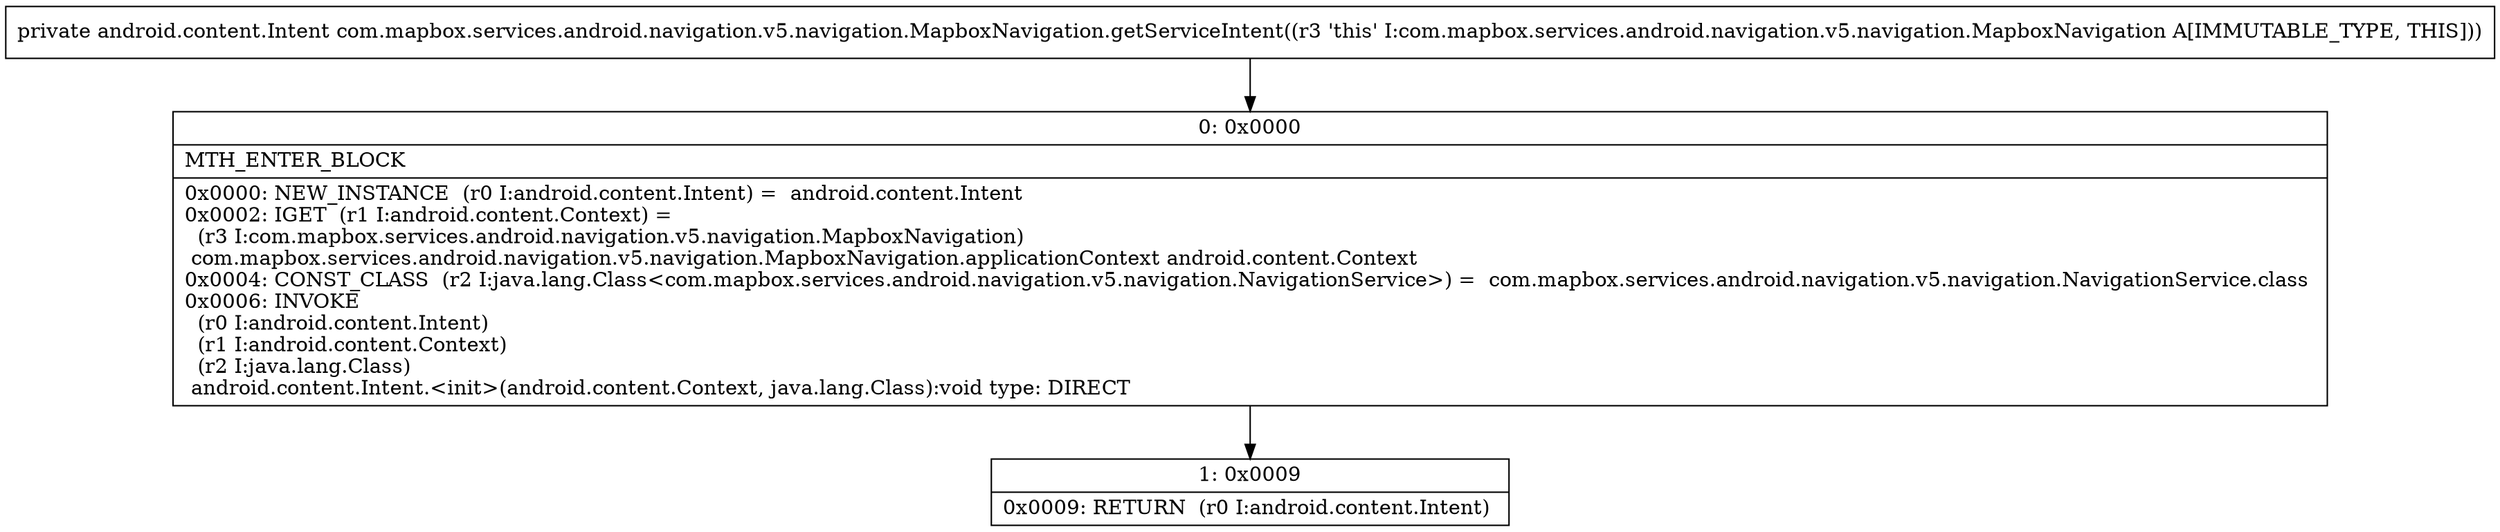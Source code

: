 digraph "CFG forcom.mapbox.services.android.navigation.v5.navigation.MapboxNavigation.getServiceIntent()Landroid\/content\/Intent;" {
Node_0 [shape=record,label="{0\:\ 0x0000|MTH_ENTER_BLOCK\l|0x0000: NEW_INSTANCE  (r0 I:android.content.Intent) =  android.content.Intent \l0x0002: IGET  (r1 I:android.content.Context) = \l  (r3 I:com.mapbox.services.android.navigation.v5.navigation.MapboxNavigation)\l com.mapbox.services.android.navigation.v5.navigation.MapboxNavigation.applicationContext android.content.Context \l0x0004: CONST_CLASS  (r2 I:java.lang.Class\<com.mapbox.services.android.navigation.v5.navigation.NavigationService\>) =  com.mapbox.services.android.navigation.v5.navigation.NavigationService.class \l0x0006: INVOKE  \l  (r0 I:android.content.Intent)\l  (r1 I:android.content.Context)\l  (r2 I:java.lang.Class)\l android.content.Intent.\<init\>(android.content.Context, java.lang.Class):void type: DIRECT \l}"];
Node_1 [shape=record,label="{1\:\ 0x0009|0x0009: RETURN  (r0 I:android.content.Intent) \l}"];
MethodNode[shape=record,label="{private android.content.Intent com.mapbox.services.android.navigation.v5.navigation.MapboxNavigation.getServiceIntent((r3 'this' I:com.mapbox.services.android.navigation.v5.navigation.MapboxNavigation A[IMMUTABLE_TYPE, THIS])) }"];
MethodNode -> Node_0;
Node_0 -> Node_1;
}

